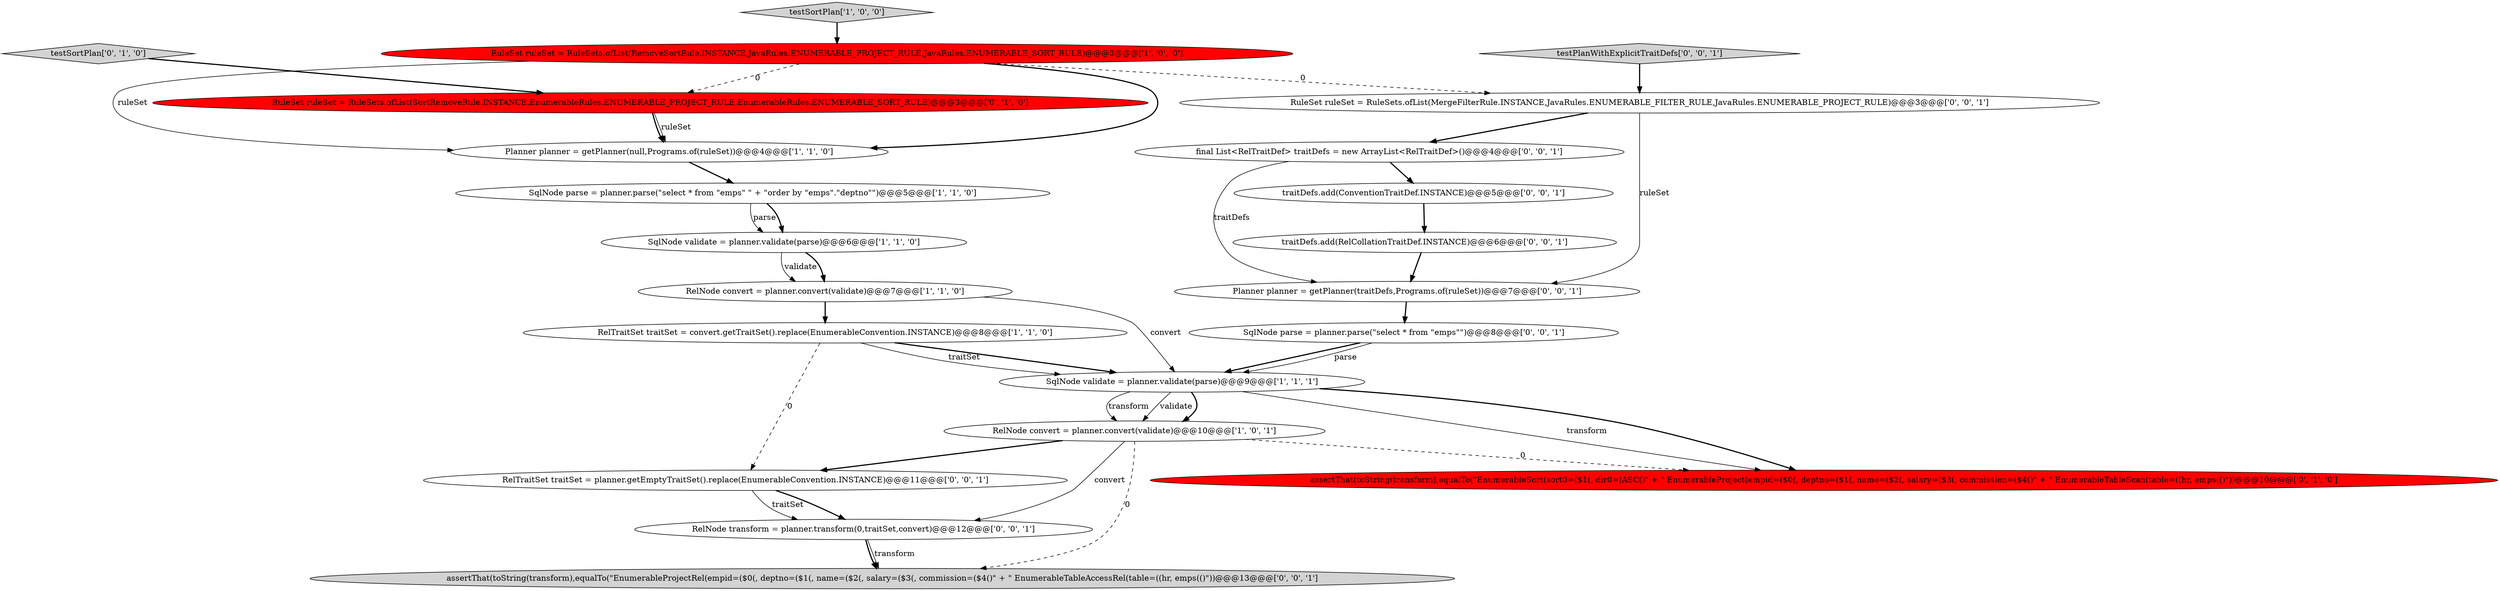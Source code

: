 digraph {
14 [style = filled, label = "traitDefs.add(ConventionTraitDef.INSTANCE)@@@5@@@['0', '0', '1']", fillcolor = white, shape = ellipse image = "AAA0AAABBB3BBB"];
11 [style = filled, label = "assertThat(toString(transform),equalTo(\"EnumerableSort(sort0=($1(, dir0=(ASC()\" + \" EnumerableProject(empid=($0(, deptno=($1(, name=($2(, salary=($3(, commission=($4()\" + \" EnumerableTableScan(table=((hr, emps(()\"))@@@10@@@['0', '1', '0']", fillcolor = red, shape = ellipse image = "AAA1AAABBB2BBB"];
12 [style = filled, label = "RelTraitSet traitSet = planner.getEmptyTraitSet().replace(EnumerableConvention.INSTANCE)@@@11@@@['0', '0', '1']", fillcolor = white, shape = ellipse image = "AAA0AAABBB3BBB"];
16 [style = filled, label = "assertThat(toString(transform),equalTo(\"EnumerableProjectRel(empid=($0(, deptno=($1(, name=($2(, salary=($3(, commission=($4()\" + \" EnumerableTableAccessRel(table=((hr, emps(()\"))@@@13@@@['0', '0', '1']", fillcolor = lightgray, shape = ellipse image = "AAA0AAABBB3BBB"];
21 [style = filled, label = "testPlanWithExplicitTraitDefs['0', '0', '1']", fillcolor = lightgray, shape = diamond image = "AAA0AAABBB3BBB"];
18 [style = filled, label = "final List<RelTraitDef> traitDefs = new ArrayList<RelTraitDef>()@@@4@@@['0', '0', '1']", fillcolor = white, shape = ellipse image = "AAA0AAABBB3BBB"];
3 [style = filled, label = "RelTraitSet traitSet = convert.getTraitSet().replace(EnumerableConvention.INSTANCE)@@@8@@@['1', '1', '0']", fillcolor = white, shape = ellipse image = "AAA0AAABBB1BBB"];
5 [style = filled, label = "SqlNode parse = planner.parse(\"select * from \"emps\" \" + \"order by \"emps\".\"deptno\"\")@@@5@@@['1', '1', '0']", fillcolor = white, shape = ellipse image = "AAA0AAABBB1BBB"];
7 [style = filled, label = "Planner planner = getPlanner(null,Programs.of(ruleSet))@@@4@@@['1', '1', '0']", fillcolor = white, shape = ellipse image = "AAA0AAABBB1BBB"];
9 [style = filled, label = "RuleSet ruleSet = RuleSets.ofList(SortRemoveRule.INSTANCE,EnumerableRules.ENUMERABLE_PROJECT_RULE,EnumerableRules.ENUMERABLE_SORT_RULE)@@@3@@@['0', '1', '0']", fillcolor = red, shape = ellipse image = "AAA1AAABBB2BBB"];
15 [style = filled, label = "Planner planner = getPlanner(traitDefs,Programs.of(ruleSet))@@@7@@@['0', '0', '1']", fillcolor = white, shape = ellipse image = "AAA0AAABBB3BBB"];
0 [style = filled, label = "RelNode convert = planner.convert(validate)@@@7@@@['1', '1', '0']", fillcolor = white, shape = ellipse image = "AAA0AAABBB1BBB"];
1 [style = filled, label = "SqlNode validate = planner.validate(parse)@@@9@@@['1', '1', '1']", fillcolor = white, shape = ellipse image = "AAA0AAABBB1BBB"];
20 [style = filled, label = "RelNode transform = planner.transform(0,traitSet,convert)@@@12@@@['0', '0', '1']", fillcolor = white, shape = ellipse image = "AAA0AAABBB3BBB"];
8 [style = filled, label = "RelNode convert = planner.convert(validate)@@@10@@@['1', '0', '1']", fillcolor = white, shape = ellipse image = "AAA0AAABBB1BBB"];
13 [style = filled, label = "traitDefs.add(RelCollationTraitDef.INSTANCE)@@@6@@@['0', '0', '1']", fillcolor = white, shape = ellipse image = "AAA0AAABBB3BBB"];
4 [style = filled, label = "RuleSet ruleSet = RuleSets.ofList(RemoveSortRule.INSTANCE,JavaRules.ENUMERABLE_PROJECT_RULE,JavaRules.ENUMERABLE_SORT_RULE)@@@3@@@['1', '0', '0']", fillcolor = red, shape = ellipse image = "AAA1AAABBB1BBB"];
17 [style = filled, label = "SqlNode parse = planner.parse(\"select * from \"emps\"\")@@@8@@@['0', '0', '1']", fillcolor = white, shape = ellipse image = "AAA0AAABBB3BBB"];
2 [style = filled, label = "testSortPlan['1', '0', '0']", fillcolor = lightgray, shape = diamond image = "AAA0AAABBB1BBB"];
19 [style = filled, label = "RuleSet ruleSet = RuleSets.ofList(MergeFilterRule.INSTANCE,JavaRules.ENUMERABLE_FILTER_RULE,JavaRules.ENUMERABLE_PROJECT_RULE)@@@3@@@['0', '0', '1']", fillcolor = white, shape = ellipse image = "AAA0AAABBB3BBB"];
6 [style = filled, label = "SqlNode validate = planner.validate(parse)@@@6@@@['1', '1', '0']", fillcolor = white, shape = ellipse image = "AAA0AAABBB1BBB"];
10 [style = filled, label = "testSortPlan['0', '1', '0']", fillcolor = lightgray, shape = diamond image = "AAA0AAABBB2BBB"];
0->3 [style = bold, label=""];
8->16 [style = dashed, label="0"];
19->18 [style = bold, label=""];
1->8 [style = bold, label=""];
17->1 [style = bold, label=""];
3->1 [style = bold, label=""];
21->19 [style = bold, label=""];
12->20 [style = solid, label="traitSet"];
9->7 [style = solid, label="ruleSet"];
18->15 [style = solid, label="traitDefs"];
17->1 [style = solid, label="parse"];
1->8 [style = solid, label="transform"];
5->6 [style = solid, label="parse"];
12->20 [style = bold, label=""];
6->0 [style = solid, label="validate"];
19->15 [style = solid, label="ruleSet"];
6->0 [style = bold, label=""];
1->11 [style = solid, label="transform"];
9->7 [style = bold, label=""];
2->4 [style = bold, label=""];
4->7 [style = bold, label=""];
1->11 [style = bold, label=""];
20->16 [style = solid, label="transform"];
3->1 [style = solid, label="traitSet"];
4->9 [style = dashed, label="0"];
15->17 [style = bold, label=""];
7->5 [style = bold, label=""];
20->16 [style = bold, label=""];
5->6 [style = bold, label=""];
3->12 [style = dashed, label="0"];
4->19 [style = dashed, label="0"];
1->8 [style = solid, label="validate"];
10->9 [style = bold, label=""];
13->15 [style = bold, label=""];
14->13 [style = bold, label=""];
8->11 [style = dashed, label="0"];
0->1 [style = solid, label="convert"];
8->20 [style = solid, label="convert"];
18->14 [style = bold, label=""];
8->12 [style = bold, label=""];
4->7 [style = solid, label="ruleSet"];
}
